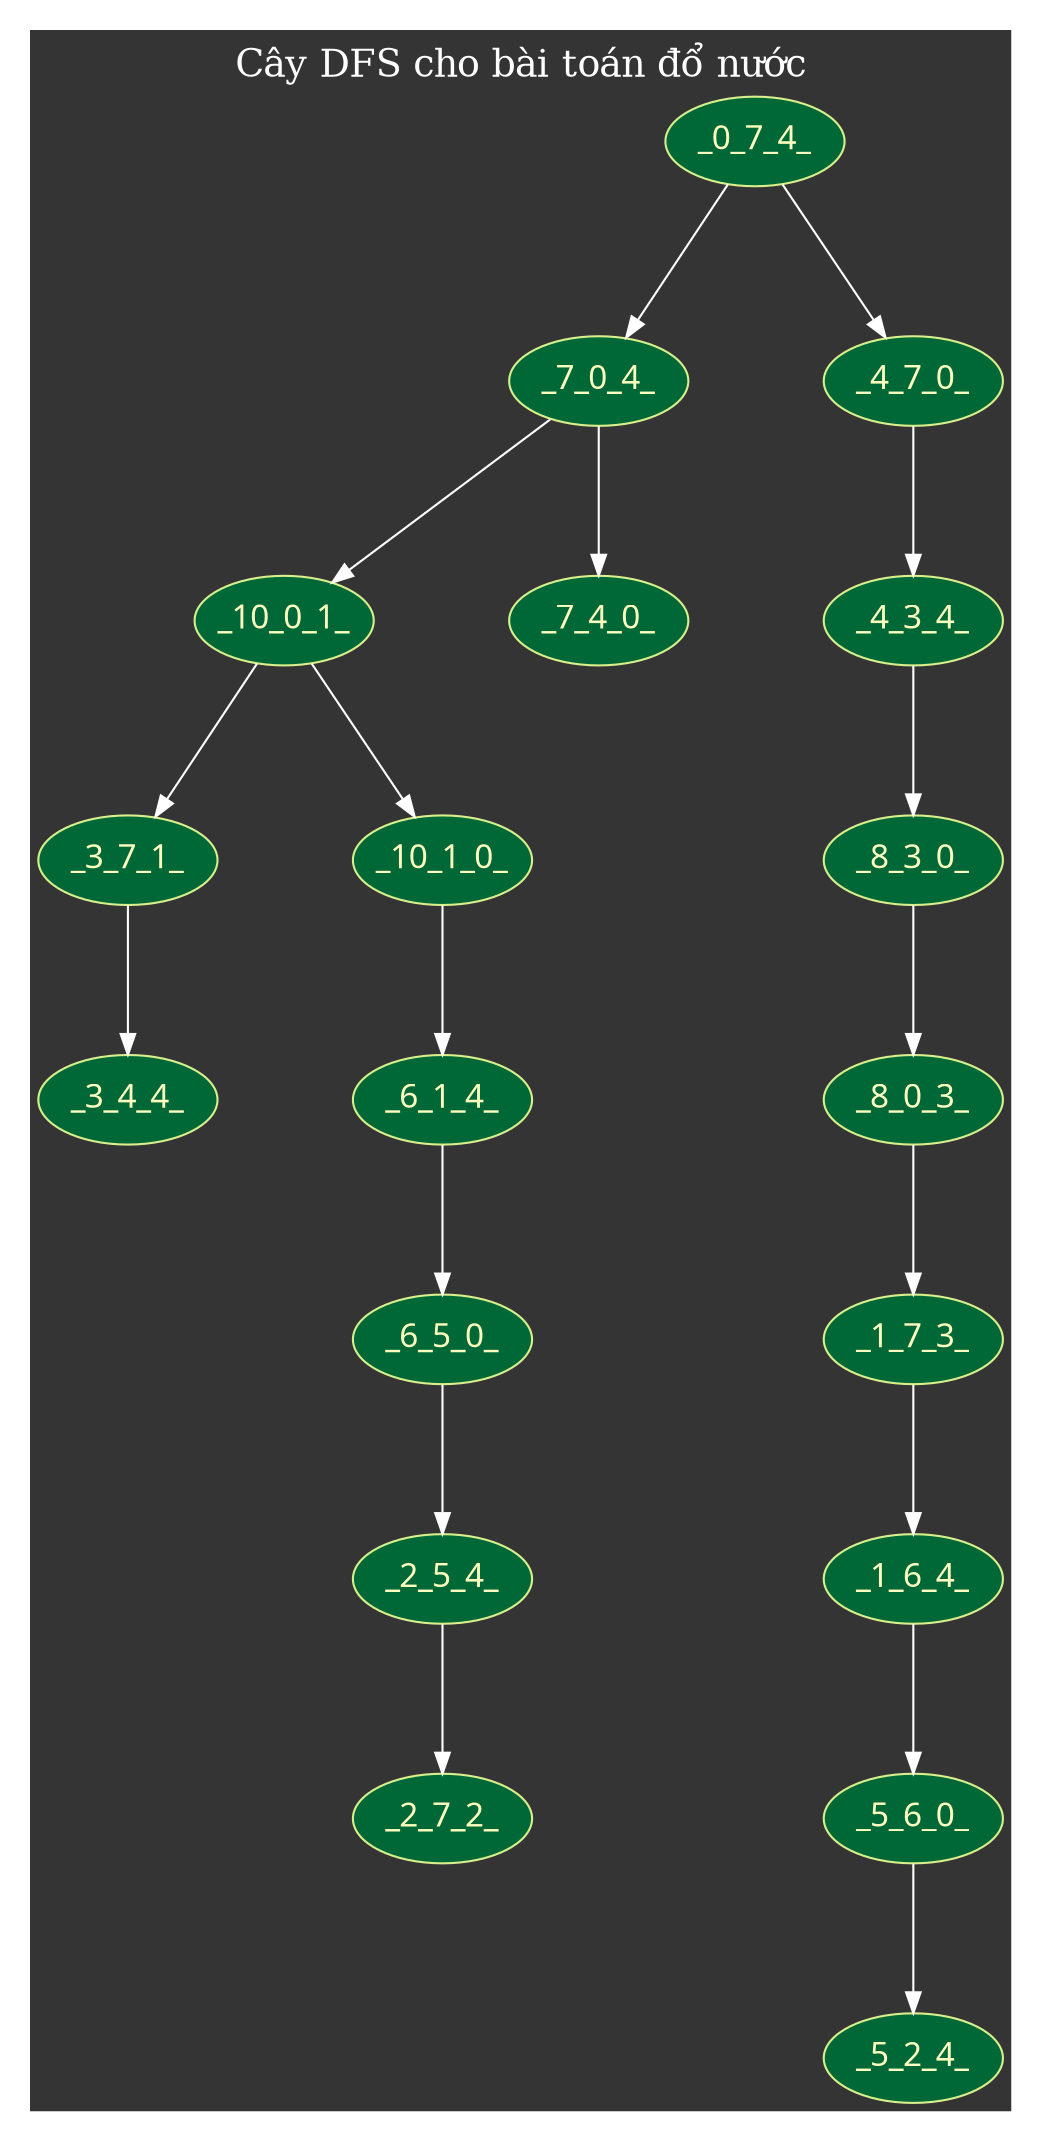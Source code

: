 digraph graph_name {
  graph [
    charset = "UTF-8";
    label = "Cây DFS cho bài toán đổ nước",
    labelloc = "t",
    labeljust = "c",
    bgcolor = "#343434",
    fontcolor = white,
    fontsize = 18,
    style = "filled",
    rankdir = TB,
    margin = 0.2,
    splines = spline,
    ranksep = 1.0,
    nodesep = 0.9
  ];

  node [
    colorscheme = "rdylgn11"
    style = "solid,filled",
    fontsize = 16,
    fontcolor = 6,
    fontname = "Migu 1M",
    color = 7,
    fillcolor = 11,
    fixedsize = true,
    height = 0.6,
    width = 1.2
  ];

  edge [
    style = solid,
    fontsize = 14,
    fontcolor = white,
    fontname = "Migu 1M",
    color = white,
    labelfloat = true,
    labeldistance = 2.5,
    labelangle = 70
  ];
    
    _0_7_4_ -> _7_0_4_
    _7_0_4_ -> _10_0_1_
    _10_0_1_ -> _3_7_1_
    _3_7_1_ -> _3_4_4_
    _10_0_1_ -> _10_1_0_
    _10_1_0_ -> _6_1_4_
    _6_1_4_ -> _6_5_0_
    _6_5_0_ -> _2_5_4_
    _2_5_4_ -> _2_7_2_
    _7_0_4_ -> _7_4_0_
    _0_7_4_ -> _4_7_0_
    _4_7_0_ -> _4_3_4_
    _4_3_4_ -> _8_3_0_
    _8_3_0_ -> _8_0_3_
    _8_0_3_ -> _1_7_3_
    _1_7_3_ -> _1_6_4_
    _1_6_4_ -> _5_6_0_
    _5_6_0_ -> _5_2_4_
    _0_7_4_;
    _7_0_4_;
    _4_7_0_;
    _10_0_1_;
    _7_4_0_;
    _3_7_1_;
    _10_1_0_;
    _3_4_4_;
    _6_1_4_;
    _6_5_0_;
    _2_5_4_;
    _2_7_2_;
    _4_3_4_;
    _8_3_0_;
    _8_0_3_;
    _1_7_3_;
    _1_6_4_;
    _5_6_0_;
    _5_2_4_;
}
